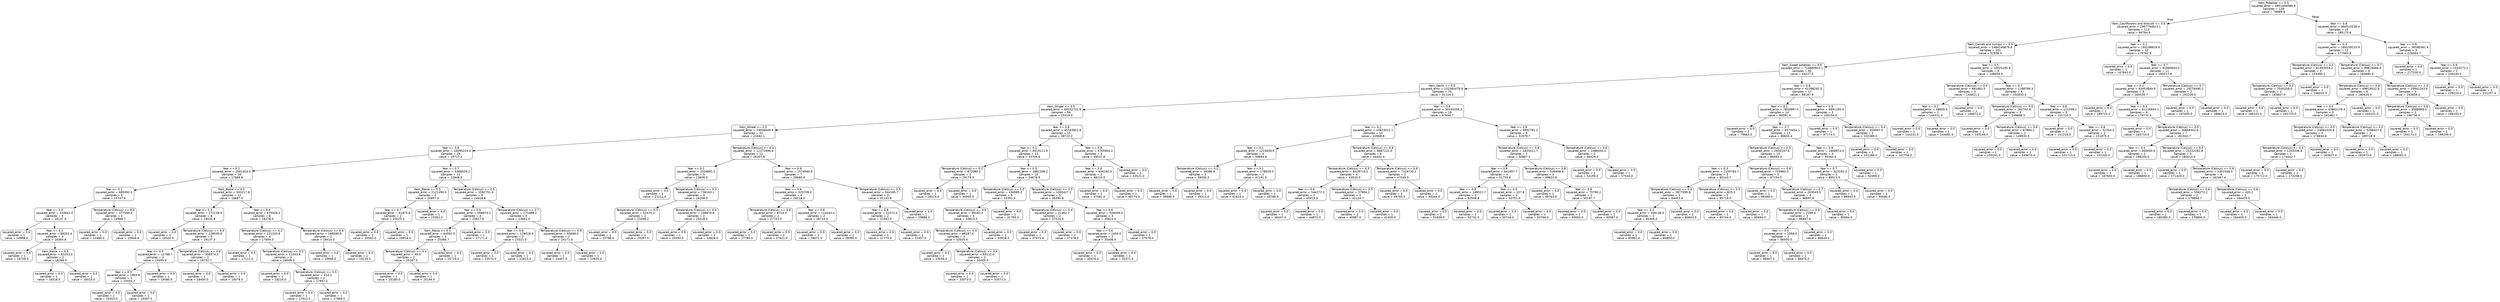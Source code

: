 digraph Tree {
node [shape=box, style="rounded", color="black", fontname="helvetica"] ;
edge [fontname="helvetica"] ;
0 [label="Item_Potatoes <= 0.5\nsquared_error = 3951406580.9\nsamples = 128\nvalue = 78989.6"] ;
1 [label="Item_Cauliflowers and broccoli <= 0.5\nsquared_error = 2907794813.1\nsamples = 113\nvalue = 66784.9"] ;
0 -> 1 [labeldistance=2.5, labelangle=45, headlabel="True"] ;
2 [label="Item_Carrots and turnips <= 0.5\nsquared_error = 1484146879.9\nsamples = 101\nvalue = 52936.0"] ;
1 -> 2 ;
3 [label="Item_Sweet potatoes <= 0.5\nsquared_error = 714880923.1\nsamples = 92\nvalue = 44227.5"] ;
2 -> 3 ;
4 [label="Item_Garlic <= 0.5\nsquared_error = 152363479.8\nsamples = 75\nvalue = 31154.0"] ;
3 -> 4 ;
5 [label="Item_Ginger <= 0.5\nsquared_error = 69332731.9\nsamples = 56\nvalue = 25519.0"] ;
4 -> 5 ;
6 [label="Item_Wheat <= 0.5\nsquared_error = 19506649.9\nsamples = 41\nvalue = 21662.1"] ;
5 -> 6 ;
7 [label="Year <= 0.6\nsquared_error = 10095224.0\nsamples = 29\nvalue = 19717.4"] ;
6 -> 7 ;
8 [label="Year <= 0.2\nsquared_error = 2581303.4\nsamples = 18\nvalue = 17669.8"] ;
7 -> 8 ;
9 [label="Year <= 0.1\nsquared_error = 685092.0\nsamples = 6\nvalue = 15747.6"] ;
8 -> 9 ;
10 [label="Year <= 0.0\nsquared_error = 333842.0\nsamples = 4\nvalue = 16137.0"] ;
9 -> 10 ;
11 [label="squared_error = 0.0\nsamples = 1\nvalue = 14998.0"] ;
10 -> 11 ;
12 [label="Year <= 0.1\nsquared_error = 89253.4\nsamples = 3\nvalue = 16364.8"] ;
10 -> 12 ;
13 [label="squared_error = 0.0\nsamples = 1\nvalue = 16758.0"] ;
12 -> 13 ;
14 [label="Item_Maize <= 0.5\nsquared_error = 63252.2\nsamples = 2\nvalue = 16266.5"] ;
12 -> 14 ;
15 [label="squared_error = 0.0\nsamples = 1\nvalue = 16518.0"] ;
14 -> 15 ;
16 [label="squared_error = 0.0\nsamples = 1\nvalue = 16015.0"] ;
14 -> 16 ;
17 [label="Temperature (Celsius) <= 0.3\nsquared_error = 477590.2\nsamples = 2\nvalue = 14968.7"] ;
9 -> 17 ;
18 [label="squared_error = 0.0\nsamples = 1\nvalue = 14480.0"] ;
17 -> 18 ;
19 [label="squared_error = 0.0\nsamples = 1\nvalue = 15946.0"] ;
17 -> 19 ;
20 [label="Item_Maize <= 0.5\nsquared_error = 593217.8\nsamples = 12\nvalue = 18687.5"] ;
8 -> 20 ;
21 [label="Year <= 0.3\nsquared_error = 272138.9\nsamples = 6\nvalue = 19035.8"] ;
20 -> 21 ;
22 [label="squared_error = 0.0\nsamples = 1\nvalue = 18325.0"] ;
21 -> 22 ;
23 [label="Temperature (Celsius) <= 0.5\nsquared_error = 228539.9\nsamples = 5\nvalue = 19137.3"] ;
21 -> 23 ;
24 [label="Year <= 0.5\nsquared_error = 12788.7\nsamples = 3\nvalue = 19395.8"] ;
23 -> 24 ;
25 [label="Year <= 0.3\nsquared_error = 1963.6\nsamples = 2\nvalue = 19334.3"] ;
24 -> 25 ;
26 [label="squared_error = 0.0\nsamples = 1\nvalue = 19303.0"] ;
25 -> 26 ;
27 [label="squared_error = 0.0\nsamples = 1\nvalue = 19397.0"] ;
25 -> 27 ;
28 [label="squared_error = 0.0\nsamples = 1\nvalue = 19580.0"] ;
24 -> 28 ;
29 [label="Temperature (Celsius) <= 0.6\nsquared_error = 308374.2\nsamples = 2\nvalue = 18792.7"] ;
23 -> 29 ;
30 [label="squared_error = 0.0\nsamples = 1\nvalue = 18400.0"] ;
29 -> 30 ;
31 [label="squared_error = 0.0\nsamples = 1\nvalue = 19578.0"] ;
29 -> 31 ;
32 [label="Year <= 0.4\nsquared_error = 675028.2\nsamples = 6\nvalue = 18378.0"] ;
20 -> 32 ;
33 [label="Temperature (Celsius) <= 0.2\nsquared_error = 121203.6\nsamples = 4\nvalue = 17859.3"] ;
32 -> 33 ;
34 [label="squared_error = 0.0\nsamples = 1\nvalue = 17111.0"] ;
33 -> 34 ;
35 [label="Temperature (Celsius) <= 0.5\nsquared_error = 11043.6\nsamples = 3\nvalue = 18009.0"] ;
33 -> 35 ;
36 [label="squared_error = 0.0\nsamples = 1\nvalue = 18216.0"] ;
35 -> 36 ;
37 [label="Temperature (Celsius) <= 0.5\nsquared_error = 414.2\nsamples = 2\nvalue = 17957.2"] ;
35 -> 37 ;
38 [label="squared_error = 0.0\nsamples = 1\nvalue = 17922.0"] ;
37 -> 38 ;
39 [label="squared_error = 0.0\nsamples = 1\nvalue = 17969.0"] ;
37 -> 39 ;
40 [label="Temperature (Celsius) <= 0.6\nsquared_error = 168586.9\nsamples = 2\nvalue = 19415.3"] ;
32 -> 40 ;
41 [label="squared_error = 0.0\nsamples = 1\nvalue = 19996.0"] ;
40 -> 41 ;
42 [label="squared_error = 0.0\nsamples = 1\nvalue = 19125.0"] ;
40 -> 42 ;
43 [label="Year <= 0.7\nsquared_error = 5368529.2\nsamples = 11\nvalue = 22848.9"] ;
7 -> 43 ;
44 [label="Item_Maize <= 0.5\nsquared_error = 2121490.0\nsamples = 3\nvalue = 20857.0"] ;
43 -> 44 ;
45 [label="Year <= 0.7\nsquared_error = 61975.6\nsamples = 2\nvalue = 20025.3"] ;
44 -> 45 ;
46 [label="squared_error = 0.0\nsamples = 1\nvalue = 20582.0"] ;
45 -> 46 ;
47 [label="squared_error = 0.0\nsamples = 1\nvalue = 19914.0"] ;
45 -> 47 ;
48 [label="squared_error = 0.0\nsamples = 1\nvalue = 23352.0"] ;
44 -> 48 ;
49 [label="Temperature (Celsius) <= 0.5\nsquared_error = 1592751.4\nsamples = 8\nvalue = 24619.6"] ;
43 -> 49 ;
50 [label="Year <= 0.9\nsquared_error = 658873.2\nsamples = 4\nvalue = 25817.8"] ;
49 -> 50 ;
51 [label="Item_Maize <= 0.5\nsquared_error = 64592.9\nsamples = 3\nvalue = 25366.7"] ;
50 -> 51 ;
52 [label="Temperature (Celsius) <= 0.4\nsquared_error = 49.0\nsamples = 2\nvalue = 25187.0"] ;
51 -> 52 ;
53 [label="squared_error = 0.0\nsamples = 1\nvalue = 25180.0"] ;
52 -> 53 ;
54 [label="squared_error = 0.0\nsamples = 1\nvalue = 25194.0"] ;
52 -> 54 ;
55 [label="squared_error = 0.0\nsamples = 1\nvalue = 25726.0"] ;
51 -> 55 ;
56 [label="squared_error = 0.0\nsamples = 1\nvalue = 27171.0"] ;
50 -> 56 ;
57 [label="Temperature (Celsius) <= 0.7\nsquared_error = 272489.2\nsamples = 4\nvalue = 23661.0"] ;
49 -> 57 ;
58 [label="Year <= 0.9\nsquared_error = 128018.0\nsamples = 2\nvalue = 23321.0"] ;
57 -> 58 ;
59 [label="squared_error = 0.0\nsamples = 1\nvalue = 23574.0"] ;
58 -> 59 ;
60 [label="squared_error = 0.0\nsamples = 1\nvalue = 22815.0"] ;
58 -> 60 ;
61 [label="Temperature (Celsius) <= 0.9\nsquared_error = 55696.0\nsamples = 2\nvalue = 24171.0"] ;
57 -> 61 ;
62 [label="squared_error = 0.0\nsamples = 1\nvalue = 24407.0"] ;
61 -> 62 ;
63 [label="squared_error = 0.0\nsamples = 1\nvalue = 23935.0"] ;
61 -> 63 ;
64 [label="Temperature (Celsius) <= 0.4\nsquared_error = 11372696.6\nsamples = 12\nvalue = 26307.8"] ;
6 -> 64 ;
65 [label="Year <= 0.1\nsquared_error = 2026891.2\nsamples = 5\nvalue = 23609.3"] ;
64 -> 65 ;
66 [label="squared_error = 0.0\nsamples = 1\nvalue = 21211.0"] ;
65 -> 66 ;
67 [label="Temperature (Celsius) <= 0.3\nsquared_error = 736163.1\nsamples = 4\nvalue = 24208.9"] ;
65 -> 67 ;
68 [label="Temperature (Celsius) <= 0.3\nsquared_error = 52470.2\nsamples = 2\nvalue = 23399.2"] ;
67 -> 68 ;
69 [label="squared_error = 0.0\nsamples = 1\nvalue = 23796.0"] ;
68 -> 69 ;
70 [label="squared_error = 0.0\nsamples = 1\nvalue = 23267.0"] ;
68 -> 70 ;
71 [label="Temperature (Celsius) <= 0.4\nsquared_error = 108870.8\nsamples = 2\nvalue = 25018.5"] ;
67 -> 71 ;
72 [label="squared_error = 0.0\nsamples = 1\nvalue = 25590.0"] ;
71 -> 72 ;
73 [label="squared_error = 0.0\nsamples = 1\nvalue = 24828.0"] ;
71 -> 73 ;
74 [label="Year <= 0.8\nsquared_error = 2574940.6\nsamples = 7\nvalue = 29680.9"] ;
64 -> 74 ;
75 [label="Year <= 0.6\nsquared_error = 325709.0\nsamples = 4\nvalue = 28218.0"] ;
74 -> 75 ;
76 [label="Temperature (Celsius) <= 0.6\nsquared_error = 6724.0\nsamples = 2\nvalue = 27703.0"] ;
75 -> 76 ;
77 [label="squared_error = 0.0\nsamples = 1\nvalue = 27785.0"] ;
76 -> 77 ;
78 [label="squared_error = 0.0\nsamples = 1\nvalue = 27621.0"] ;
76 -> 78 ;
79 [label="Year <= 0.8\nsquared_error = 114244.0\nsamples = 2\nvalue = 28733.0"] ;
75 -> 79 ;
80 [label="squared_error = 0.0\nsamples = 1\nvalue = 29071.0"] ;
79 -> 80 ;
81 [label="squared_error = 0.0\nsamples = 1\nvalue = 28395.0"] ;
79 -> 81 ;
82 [label="Temperature (Celsius) <= 0.5\nsquared_error = 544165.7\nsamples = 3\nvalue = 31143.8"] ;
74 -> 82 ;
83 [label="Year <= 0.9\nsquared_error = 22472.0\nsamples = 2\nvalue = 31563.0"] ;
82 -> 83 ;
84 [label="squared_error = 0.0\nsamples = 1\nvalue = 31775.0"] ;
83 -> 84 ;
85 [label="squared_error = 0.0\nsamples = 1\nvalue = 31457.0"] ;
83 -> 85 ;
86 [label="squared_error = 0.0\nsamples = 1\nvalue = 29886.0"] ;
82 -> 86 ;
87 [label="Year <= 0.8\nsquared_error = 45343821.8\nsamples = 15\nvalue = 36722.2"] ;
5 -> 87 ;
88 [label="Year <= 0.1\nsquared_error = 6919111.9\nsamples = 12\nvalue = 33706.8"] ;
87 -> 88 ;
89 [label="Temperature (Celsius) <= 0.2\nsquared_error = 872080.2\nsamples = 2\nvalue = 29179.3"] ;
88 -> 89 ;
90 [label="squared_error = 0.0\nsamples = 1\nvalue = 28519.0"] ;
89 -> 90 ;
91 [label="squared_error = 0.0\nsamples = 1\nvalue = 30500.0"] ;
89 -> 91 ;
92 [label="Year <= 0.5\nsquared_error = 2881336.2\nsamples = 10\nvalue = 34676.9"] ;
88 -> 92 ;
93 [label="Temperature (Celsius) <= 0.5\nsquared_error = 436589.2\nsamples = 5\nvalue = 33391.5"] ;
92 -> 93 ;
94 [label="Temperature (Celsius) <= 0.5\nsquared_error = 69162.2\nsamples = 4\nvalue = 33623.3"] ;
93 -> 94 ;
95 [label="Temperature (Celsius) <= 0.3\nsquared_error = 48187.4\nsamples = 3\nvalue = 33505.4"] ;
94 -> 95 ;
96 [label="squared_error = 0.0\nsamples = 1\nvalue = 33656.0"] ;
95 -> 96 ;
97 [label="Temperature (Celsius) <= 0.4\nsquared_error = 55112.0\nsamples = 2\nvalue = 33405.0"] ;
95 -> 97 ;
98 [label="squared_error = 0.0\nsamples = 1\nvalue = 33073.0"] ;
97 -> 98 ;
99 [label="squared_error = 0.0\nsamples = 1\nvalue = 33571.0"] ;
97 -> 99 ;
100 [label="squared_error = 0.0\nsamples = 1\nvalue = 33918.0"] ;
94 -> 100 ;
101 [label="squared_error = 0.0\nsamples = 1\nvalue = 31769.0"] ;
93 -> 101 ;
102 [label="Temperature (Celsius) <= 0.5\nsquared_error = 1000427.1\nsamples = 5\nvalue = 36390.8"] ;
92 -> 102 ;
103 [label="Temperature (Celsius) <= 0.4\nsquared_error = 21462.2\nsamples = 2\nvalue = 37524.5"] ;
102 -> 103 ;
104 [label="squared_error = 0.0\nsamples = 1\nvalue = 37671.0"] ;
103 -> 104 ;
105 [label="squared_error = 0.0\nsamples = 1\nvalue = 37378.0"] ;
103 -> 105 ;
106 [label="Year <= 0.6\nsquared_error = 526009.5\nsamples = 3\nvalue = 35824.0"] ;
102 -> 106 ;
107 [label="Year <= 0.6\nsquared_error = 2450.0\nsamples = 2\nvalue = 35406.0"] ;
106 -> 107 ;
108 [label="squared_error = 0.0\nsamples = 1\nvalue = 35476.0"] ;
107 -> 108 ;
109 [label="squared_error = 0.0\nsamples = 1\nvalue = 35371.0"] ;
107 -> 109 ;
110 [label="squared_error = 0.0\nsamples = 1\nvalue = 37078.0"] ;
106 -> 110 ;
111 [label="Year <= 0.9\nsquared_error = 5765904.2\nsamples = 3\nvalue = 49537.8"] ;
87 -> 111 ;
112 [label="Year <= 0.8\nsquared_error = 636192.0\nsamples = 2\nvalue = 48210.0"] ;
111 -> 112 ;
113 [label="squared_error = 0.0\nsamples = 1\nvalue = 47082.0"] ;
112 -> 113 ;
114 [label="squared_error = 0.0\nsamples = 1\nvalue = 48774.0"] ;
112 -> 114 ;
115 [label="squared_error = 0.0\nsamples = 1\nvalue = 53521.0"] ;
111 -> 115 ;
116 [label="Year <= 0.6\nsquared_error = 30193358.3\nsamples = 19\nvalue = 47656.7"] ;
4 -> 116 ;
117 [label="Year <= 0.2\nsquared_error = 10623012.1\nsamples = 10\nvalue = 42668.6"] ;
116 -> 117 ;
118 [label="Year <= 0.1\nsquared_error = 1215639.0\nsamples = 4\nvalue = 39894.6"] ;
117 -> 118 ;
119 [label="Temperature (Celsius) <= 0.2\nsquared_error = 39386.9\nsamples = 2\nvalue = 39030.3"] ;
118 -> 119 ;
120 [label="squared_error = 0.0\nsamples = 1\nvalue = 38890.0"] ;
119 -> 120 ;
121 [label="squared_error = 0.0\nsamples = 1\nvalue = 39311.0"] ;
119 -> 121 ;
122 [label="Year <= 0.1\nsquared_error = 178929.0\nsamples = 2\nvalue = 41191.0"] ;
118 -> 122 ;
123 [label="squared_error = 0.0\nsamples = 1\nvalue = 41614.0"] ;
122 -> 123 ;
124 [label="squared_error = 0.0\nsamples = 1\nvalue = 40768.0"] ;
122 -> 124 ;
125 [label="Temperature (Celsius) <= 0.6\nsquared_error = 8687222.0\nsamples = 6\nvalue = 44402.4"] ;
117 -> 125 ;
126 [label="Temperature (Celsius) <= 0.5\nsquared_error = 6028710.0\nsamples = 4\nvalue = 43520.0"] ;
125 -> 126 ;
127 [label="Year <= 0.4\nsquared_error = 544272.2\nsamples = 2\nvalue = 45915.3"] ;
126 -> 127 ;
128 [label="squared_error = 0.0\nsamples = 1\nvalue = 46437.0"] ;
127 -> 128 ;
129 [label="squared_error = 0.0\nsamples = 1\nvalue = 44872.0"] ;
127 -> 129 ;
130 [label="Temperature (Celsius) <= 0.5\nsquared_error = 37904.2\nsamples = 2\nvalue = 41124.7"] ;
126 -> 130 ;
131 [label="squared_error = 0.0\nsamples = 1\nvalue = 40987.0"] ;
130 -> 131 ;
132 [label="squared_error = 0.0\nsamples = 1\nvalue = 41400.0"] ;
130 -> 132 ;
133 [label="Temperature (Celsius) <= 0.6\nsquared_error = 7319730.2\nsamples = 2\nvalue = 47049.5"] ;
125 -> 133 ;
134 [label="squared_error = 0.0\nsamples = 1\nvalue = 49755.0"] ;
133 -> 134 ;
135 [label="squared_error = 0.0\nsamples = 1\nvalue = 44344.0"] ;
133 -> 135 ;
136 [label="Year <= 0.9\nsquared_error = 6902761.2\nsamples = 9\nvalue = 51979.7"] ;
116 -> 136 ;
137 [label="Temperature (Celsius) <= 0.6\nsquared_error = 1820411.7\nsamples = 7\nvalue = 50867.3"] ;
136 -> 137 ;
138 [label="Year <= 0.8\nsquared_error = 841857.7\nsamples = 4\nvalue = 51755.6"] ;
137 -> 138 ;
139 [label="Year <= 0.8\nsquared_error = 149521.7\nsamples = 2\nvalue = 52508.8"] ;
138 -> 139 ;
140 [label="squared_error = 0.0\nsamples = 1\nvalue = 51839.0"] ;
139 -> 140 ;
141 [label="squared_error = 0.0\nsamples = 1\nvalue = 52732.0"] ;
139 -> 141 ;
142 [label="Year <= 0.9\nsquared_error = 107.6\nsamples = 2\nvalue = 50751.3"] ;
138 -> 142 ;
143 [label="squared_error = 0.0\nsamples = 1\nvalue = 50744.0"] ;
142 -> 143 ;
144 [label="squared_error = 0.0\nsamples = 1\nvalue = 50766.0"] ;
142 -> 144 ;
145 [label="Temperature (Celsius) <= 0.8\nsquared_error = 539458.6\nsamples = 3\nvalue = 49623.8"] ;
137 -> 145 ;
146 [label="squared_error = 0.0\nsamples = 1\nvalue = 48763.0"] ;
145 -> 146 ;
147 [label="Year <= 0.8\nsquared_error = 75790.2\nsamples = 2\nvalue = 50197.7"] ;
145 -> 147 ;
148 [label="squared_error = 0.0\nsamples = 1\nvalue = 50003.0"] ;
147 -> 148 ;
149 [label="squared_error = 0.0\nsamples = 1\nvalue = 50587.0"] ;
147 -> 149 ;
150 [label="Temperature (Celsius) <= 0.6\nsquared_error = 2486450.0\nsamples = 2\nvalue = 56429.0"] ;
136 -> 150 ;
151 [label="squared_error = 0.0\nsamples = 1\nvalue = 54199.0"] ;
150 -> 151 ;
152 [label="squared_error = 0.0\nsamples = 1\nvalue = 57544.0"] ;
150 -> 152 ;
153 [label="Year <= 0.8\nsquared_error = 41398292.5\nsamples = 17\nvalue = 89167.6"] ;
3 -> 153 ;
154 [label="Year <= 0.1\nsquared_error = 7800997.4\nsamples = 14\nvalue = 86091.4"] ;
153 -> 154 ;
155 [label="squared_error = 0.0\nsamples = 1\nvalue = 79663.0"] ;
154 -> 155 ;
156 [label="Year <= 0.7\nsquared_error = 4573454.1\nsamples = 13\nvalue = 86650.4"] ;
154 -> 156 ;
157 [label="Temperature (Celsius) <= 0.5\nsquared_error = 2630197.6\nsamples = 10\nvalue = 86093.4"] ;
156 -> 157 ;
158 [label="Year <= 0.3\nsquared_error = 2159783.7\nsamples = 5\nvalue = 85143.7"] ;
157 -> 158 ;
159 [label="Temperature (Celsius) <= 0.3\nsquared_error = 3877095.8\nsamples = 3\nvalue = 84453.4"] ;
158 -> 159 ;
160 [label="Year <= 0.2\nsquared_error = 309136.0\nsamples = 2\nvalue = 85406.0"] ;
159 -> 160 ;
161 [label="squared_error = 0.0\nsamples = 1\nvalue = 85962.0"] ;
160 -> 161 ;
162 [label="squared_error = 0.0\nsamples = 1\nvalue = 84850.0"] ;
160 -> 162 ;
163 [label="squared_error = 0.0\nsamples = 1\nvalue = 80643.0"] ;
159 -> 163 ;
164 [label="Temperature (Celsius) <= 0.5\nsquared_error = 625.0\nsamples = 2\nvalue = 85719.0"] ;
158 -> 164 ;
165 [label="squared_error = 0.0\nsamples = 1\nvalue = 85744.0"] ;
164 -> 165 ;
166 [label="squared_error = 0.0\nsamples = 1\nvalue = 85694.0"] ;
164 -> 166 ;
167 [label="Temperature (Celsius) <= 0.6\nsquared_error = 755860.0\nsamples = 5\nvalue = 87254.0"] ;
157 -> 167 ;
168 [label="squared_error = 0.0\nsamples = 1\nvalue = 88368.0"] ;
167 -> 168 ;
169 [label="Temperature (Celsius) <= 0.7\nsquared_error = 203043.0\nsamples = 4\nvalue = 86697.0"] ;
167 -> 169 ;
170 [label="Temperature (Celsius) <= 0.6\nsquared_error = 2209.4\nsamples = 3\nvalue = 86897.6"] ;
169 -> 170 ;
171 [label="Year <= 0.5\nsquared_error = 1058.0\nsamples = 2\nvalue = 86930.0"] ;
170 -> 171 ;
172 [label="squared_error = 0.0\nsamples = 1\nvalue = 86907.0"] ;
171 -> 172 ;
173 [label="squared_error = 0.0\nsamples = 1\nvalue = 86976.0"] ;
171 -> 173 ;
174 [label="squared_error = 0.0\nsamples = 1\nvalue = 86849.0"] ;
170 -> 174 ;
175 [label="squared_error = 0.0\nsamples = 1\nvalue = 85694.0"] ;
169 -> 175 ;
176 [label="Year <= 0.8\nsquared_error = 1668974.0\nsamples = 3\nvalue = 90364.0"] ;
156 -> 176 ;
177 [label="Year <= 0.7\nsquared_error = 323192.2\nsamples = 2\nvalue = 89511.5"] ;
176 -> 177 ;
178 [label="squared_error = 0.0\nsamples = 1\nvalue = 88943.0"] ;
177 -> 178 ;
179 [label="squared_error = 0.0\nsamples = 1\nvalue = 90080.0"] ;
177 -> 179 ;
180 [label="squared_error = 0.0\nsamples = 1\nvalue = 92069.0"] ;
176 -> 180 ;
181 [label="Year <= 0.9\nsquared_error = 6891195.4\nsamples = 3\nvalue = 100154.0"] ;
153 -> 181 ;
182 [label="squared_error = 0.0\nsamples = 1\nvalue = 97174.0"] ;
181 -> 182 ;
183 [label="Temperature (Celsius) <= 0.4\nsquared_error = 404067.0\nsamples = 2\nvalue = 102389.0"] ;
181 -> 183 ;
184 [label="squared_error = 0.0\nsamples = 1\nvalue = 101288.0"] ;
183 -> 184 ;
185 [label="squared_error = 0.0\nsamples = 1\nvalue = 102756.0"] ;
183 -> 185 ;
186 [label="Year <= 0.5\nsquared_error = 10025185.9\nsamples = 9\nvalue = 148059.5"] ;
2 -> 186 ;
187 [label="Temperature (Celsius) <= 0.4\nsquared_error = 881683.5\nsamples = 3\nvalue = 144821.2"] ;
186 -> 187 ;
188 [label="Year <= 0.2\nsquared_error = 48600.0\nsamples = 2\nvalue = 144411.0"] ;
187 -> 188 ;
189 [label="squared_error = 0.0\nsamples = 1\nvalue = 144231.0"] ;
188 -> 189 ;
190 [label="squared_error = 0.0\nsamples = 1\nvalue = 144681.0"] ;
188 -> 190 ;
191 [label="squared_error = 0.0\nsamples = 1\nvalue = 146872.0"] ;
187 -> 191 ;
192 [label="Year <= 0.7\nsquared_error = 1168799.3\nsamples = 6\nvalue = 150835.3"] ;
186 -> 192 ;
193 [label="Temperature (Celsius) <= 0.5\nsquared_error = 182702.9\nsamples = 3\nvalue = 149668.3"] ;
192 -> 193 ;
194 [label="squared_error = 0.0\nsamples = 1\nvalue = 149144.0"] ;
193 -> 194 ;
195 [label="Temperature (Celsius) <= 0.6\nsquared_error = 67860.2\nsamples = 2\nvalue = 149930.5"] ;
193 -> 195 ;
196 [label="squared_error = 0.0\nsamples = 1\nvalue = 150191.0"] ;
195 -> 196 ;
197 [label="squared_error = 0.0\nsamples = 1\nvalue = 149670.0"] ;
195 -> 197 ;
198 [label="Year <= 0.8\nsquared_error = 121038.2\nsamples = 3\nvalue = 151710.5"] ;
192 -> 198 ;
199 [label="squared_error = 0.0\nsamples = 1\nvalue = 151216.0"] ;
198 -> 199 ;
200 [label="Year <= 0.8\nsquared_error = 52704.2\nsamples = 2\nvalue = 151875.3"] ;
198 -> 200 ;
201 [label="squared_error = 0.0\nsamples = 1\nvalue = 151713.0"] ;
200 -> 201 ;
202 [label="squared_error = 0.0\nsamples = 1\nvalue = 152200.0"] ;
200 -> 202 ;
203 [label="Year <= 0.1\nsquared_error = 193198628.9\nsamples = 12\nvalue = 179762.5"] ;
1 -> 203 ;
204 [label="squared_error = 0.0\nsamples = 1\nvalue = 147843.0"] ;
203 -> 204 ;
205 [label="Year <= 0.7\nsquared_error = 81960633.4\nsamples = 11\nvalue = 183517.8"] ;
203 -> 205 ;
206 [label="Year <= 0.2\nsquared_error = 63453849.9\nsamples = 9\nvalue = 180535.7"] ;
205 -> 206 ;
207 [label="squared_error = 0.0\nsamples = 1\nvalue = 189720.0"] ;
206 -> 207 ;
208 [label="Year <= 0.3\nsquared_error = 61126604.1\nsamples = 8\nvalue = 179770.3"] ;
206 -> 208 ;
209 [label="squared_error = 0.0\nsamples = 1\nvalue = 160714.0"] ;
208 -> 209 ;
210 [label="Temperature (Celsius) <= 0.5\nsquared_error = 30669302.9\nsamples = 7\nvalue = 181502.7"] ;
208 -> 210 ;
211 [label="Year <= 0.4\nsquared_error = 360000.0\nsamples = 2\nvalue = 188200.0"] ;
210 -> 211 ;
212 [label="squared_error = 0.0\nsamples = 1\nvalue = 187600.0"] ;
211 -> 212 ;
213 [label="squared_error = 0.0\nsamples = 1\nvalue = 188800.0"] ;
211 -> 213 ;
214 [label="Temperature (Celsius) <= 0.5\nsquared_error = 25222281.8\nsamples = 5\nvalue = 180014.4"] ;
210 -> 214 ;
215 [label="squared_error = 0.0\nsamples = 1\nvalue = 171429.0"] ;
214 -> 215 ;
216 [label="Temperature (Celsius) <= 0.6\nsquared_error = 5351558.0\nsamples = 4\nvalue = 182467.4"] ;
214 -> 216 ;
217 [label="Temperature (Celsius) <= 0.6\nsquared_error = 558272.2\nsamples = 2\nvalue = 179856.7"] ;
216 -> 217 ;
218 [label="squared_error = 0.0\nsamples = 1\nvalue = 180385.0"] ;
217 -> 218 ;
219 [label="squared_error = 0.0\nsamples = 1\nvalue = 178800.0"] ;
217 -> 219 ;
220 [label="Temperature (Celsius) <= 0.6\nsquared_error = 420.2\nsamples = 2\nvalue = 184425.5"] ;
216 -> 220 ;
221 [label="squared_error = 0.0\nsamples = 1\nvalue = 184405.0"] ;
220 -> 221 ;
222 [label="squared_error = 0.0\nsamples = 1\nvalue = 184446.0"] ;
220 -> 222 ;
223 [label="Temperature (Celsius) <= 0.7\nsquared_error = 19276490.2\nsamples = 2\nvalue = 193209.5"] ;
205 -> 223 ;
224 [label="squared_error = 0.0\nsamples = 1\nvalue = 197600.0"] ;
223 -> 224 ;
225 [label="squared_error = 0.0\nsamples = 1\nvalue = 188819.0"] ;
223 -> 225 ;
226 [label="Year <= 0.8\nsquared_error = 460510236.4\nsamples = 15\nvalue = 185170.6"] ;
0 -> 226 [labeldistance=2.5, labelangle=-45, headlabel="False"] ;
227 [label="Year <= 0.3\nsquared_error = 189159210.9\nsamples = 12\nvalue = 177964.8"] ;
226 -> 227 ;
228 [label="Temperature (Celsius) <= 0.4\nsquared_error = 61493055.2\nsamples = 3\nvalue = 159390.2"] ;
227 -> 228 ;
229 [label="Temperature (Celsius) <= 0.3\nsquared_error = 2540258.0\nsamples = 2\nvalue = 163847.0"] ;
228 -> 229 ;
230 [label="squared_error = 0.0\nsamples = 1\nvalue = 166101.0"] ;
229 -> 230 ;
231 [label="squared_error = 0.0\nsamples = 1\nvalue = 162720.0"] ;
229 -> 231 ;
232 [label="squared_error = 0.0\nsamples = 1\nvalue = 146020.0"] ;
228 -> 232 ;
233 [label="Temperature (Celsius) <= 0.7\nsquared_error = 89619468.5\nsamples = 9\nvalue = 183680.0"] ;
227 -> 233 ;
234 [label="Temperature (Celsius) <= 0.6\nsquared_error = 69819532.8\nsamples = 6\nvalue = 180626.5"] ;
233 -> 234 ;
235 [label="Year <= 0.5\nsquared_error = 43862178.4\nsamples = 5\nvalue = 182462.7"] ;
234 -> 235 ;
236 [label="Temperature (Celsius) <= 0.5\nsquared_error = 23661529.8\nsamples = 3\nvalue = 178834.8"] ;
235 -> 236 ;
237 [label="Temperature (Celsius) <= 0.5\nsquared_error = 1393336.9\nsamples = 2\nvalue = 174042.7"] ;
236 -> 237 ;
238 [label="squared_error = 0.0\nsamples = 1\nvalue = 175712.0"] ;
237 -> 238 ;
239 [label="squared_error = 0.0\nsamples = 1\nvalue = 173208.0"] ;
237 -> 239 ;
240 [label="squared_error = 0.0\nsamples = 1\nvalue = 183627.0"] ;
236 -> 240 ;
241 [label="Temperature (Celsius) <= 0.5\nsquared_error = 5296427.6\nsamples = 2\nvalue = 189718.3"] ;
235 -> 241 ;
242 [label="squared_error = 0.0\nsamples = 1\nvalue = 192973.0"] ;
241 -> 242 ;
243 [label="squared_error = 0.0\nsamples = 1\nvalue = 188091.0"] ;
241 -> 243 ;
244 [label="squared_error = 0.0\nsamples = 1\nvalue = 164101.0"] ;
234 -> 244 ;
245 [label="Temperature (Celsius) <= 1.0\nsquared_error = 20941243.6\nsamples = 3\nvalue = 193858.3"] ;
233 -> 245 ;
246 [label="Temperature (Celsius) <= 0.8\nsquared_error = 6568969.0\nsamples = 2\nvalue = 196736.0"] ;
245 -> 246 ;
247 [label="squared_error = 0.0\nsamples = 1\nvalue = 194173.0"] ;
246 -> 247 ;
248 [label="squared_error = 0.0\nsamples = 1\nvalue = 199299.0"] ;
246 -> 248 ;
249 [label="squared_error = 0.0\nsamples = 1\nvalue = 188103.0"] ;
245 -> 249 ;
250 [label="Year <= 0.9\nsquared_error = 36590361.6\nsamples = 3\nvalue = 226003.7"] ;
226 -> 250 ;
251 [label="squared_error = 0.0\nsamples = 1\nvalue = 217530.0"] ;
250 -> 251 ;
252 [label="Year <= 0.9\nsquared_error = 1033272.2\nsamples = 2\nvalue = 230240.5"] ;
250 -> 252 ;
253 [label="squared_error = 0.0\nsamples = 1\nvalue = 229224.0"] ;
252 -> 253 ;
254 [label="squared_error = 0.0\nsamples = 1\nvalue = 231257.0"] ;
252 -> 254 ;
}